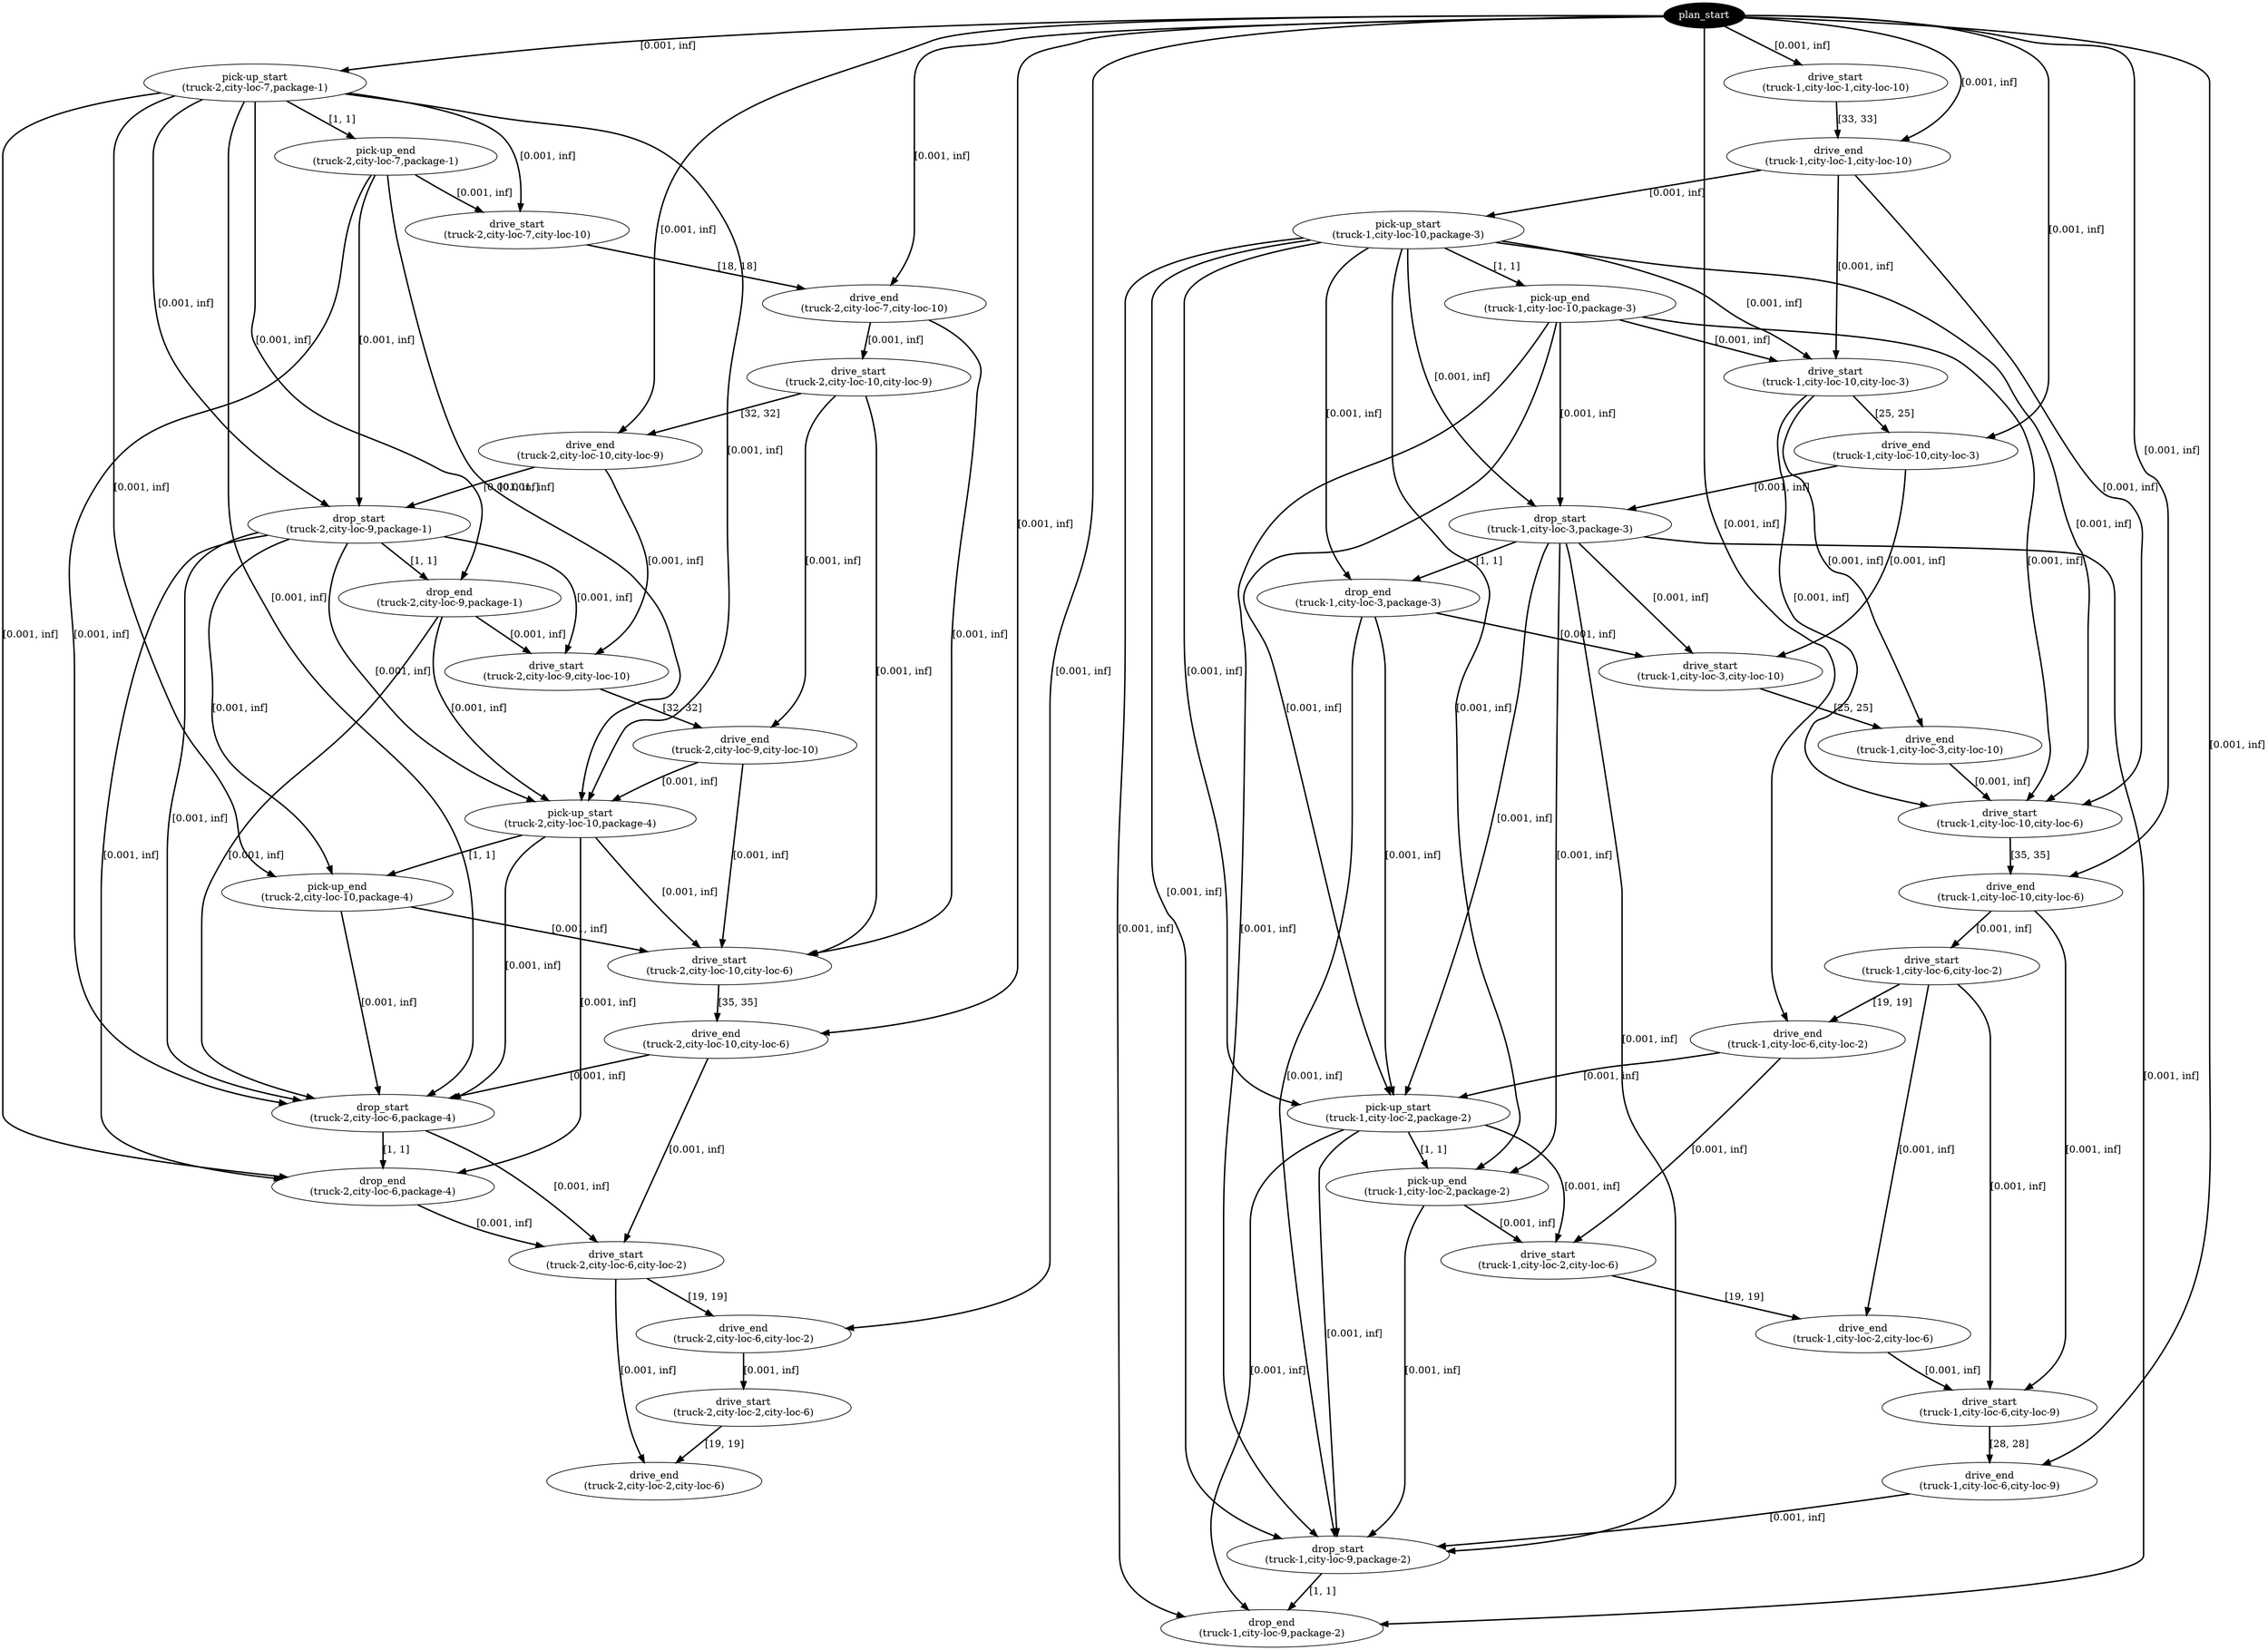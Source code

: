 digraph plan {
0[ label="plan_start",style=filled,fillcolor=black,fontcolor=white];
1[ label="pick-up_start
(truck-2,city-loc-7,package-1)"];
2[ label="pick-up_end
(truck-2,city-loc-7,package-1)"];
3[ label="drive_start
(truck-1,city-loc-1,city-loc-10)"];
4[ label="drive_end
(truck-1,city-loc-1,city-loc-10)"];
5[ label="drive_start
(truck-2,city-loc-7,city-loc-10)"];
6[ label="drive_end
(truck-2,city-loc-7,city-loc-10)"];
7[ label="drive_start
(truck-2,city-loc-10,city-loc-9)"];
8[ label="drive_end
(truck-2,city-loc-10,city-loc-9)"];
9[ label="pick-up_start
(truck-1,city-loc-10,package-3)"];
10[ label="pick-up_end
(truck-1,city-loc-10,package-3)"];
11[ label="drive_start
(truck-1,city-loc-10,city-loc-3)"];
12[ label="drive_end
(truck-1,city-loc-10,city-loc-3)"];
13[ label="drop_start
(truck-2,city-loc-9,package-1)"];
14[ label="drop_end
(truck-2,city-loc-9,package-1)"];
15[ label="drive_start
(truck-2,city-loc-9,city-loc-10)"];
16[ label="drive_end
(truck-2,city-loc-9,city-loc-10)"];
17[ label="drop_start
(truck-1,city-loc-3,package-3)"];
18[ label="drop_end
(truck-1,city-loc-3,package-3)"];
19[ label="drive_start
(truck-1,city-loc-3,city-loc-10)"];
20[ label="drive_end
(truck-1,city-loc-3,city-loc-10)"];
21[ label="pick-up_start
(truck-2,city-loc-10,package-4)"];
22[ label="pick-up_end
(truck-2,city-loc-10,package-4)"];
23[ label="drive_start
(truck-1,city-loc-10,city-loc-6)"];
24[ label="drive_end
(truck-1,city-loc-10,city-loc-6)"];
25[ label="drive_start
(truck-2,city-loc-10,city-loc-6)"];
26[ label="drive_end
(truck-2,city-loc-10,city-loc-6)"];
27[ label="drive_start
(truck-1,city-loc-6,city-loc-2)"];
28[ label="drive_end
(truck-1,city-loc-6,city-loc-2)"];
29[ label="drop_start
(truck-2,city-loc-6,package-4)"];
30[ label="drop_end
(truck-2,city-loc-6,package-4)"];
31[ label="drive_start
(truck-2,city-loc-6,city-loc-2)"];
32[ label="drive_end
(truck-2,city-loc-6,city-loc-2)"];
33[ label="pick-up_start
(truck-1,city-loc-2,package-2)"];
34[ label="pick-up_end
(truck-1,city-loc-2,package-2)"];
35[ label="drive_start
(truck-1,city-loc-2,city-loc-6)"];
36[ label="drive_end
(truck-1,city-loc-2,city-loc-6)"];
37[ label="drive_start
(truck-2,city-loc-2,city-loc-6)"];
38[ label="drive_end
(truck-2,city-loc-2,city-loc-6)"];
39[ label="drive_start
(truck-1,city-loc-6,city-loc-9)"];
40[ label="drive_end
(truck-1,city-loc-6,city-loc-9)"];
41[ label="drop_start
(truck-1,city-loc-9,package-2)"];
42[ label="drop_end
(truck-1,city-loc-9,package-2)"];
"0" -> "1" [ label="[0.001, inf]" , penwidth=2, color="black"]
"0" -> "3" [ label="[0.001, inf]" , penwidth=2, color="black"]
"1" -> "2" [ label="[1, 1]" , penwidth=2, color="black"]
"2" -> "5" [ label="[0.001, inf]" , penwidth=2, color="black"]
"1" -> "5" [ label="[0.001, inf]" , penwidth=2, color="black"]
"5" -> "6" [ label="[18, 18]" , penwidth=2, color="black"]
"0" -> "6" [ label="[0.001, inf]" , penwidth=2, color="black"]
"6" -> "7" [ label="[0.001, inf]" , penwidth=2, color="black"]
"3" -> "4" [ label="[33, 33]" , penwidth=2, color="black"]
"0" -> "4" [ label="[0.001, inf]" , penwidth=2, color="black"]
"4" -> "9" [ label="[0.001, inf]" , penwidth=2, color="black"]
"9" -> "10" [ label="[1, 1]" , penwidth=2, color="black"]
"4" -> "11" [ label="[0.001, inf]" , penwidth=2, color="black"]
"10" -> "11" [ label="[0.001, inf]" , penwidth=2, color="black"]
"9" -> "11" [ label="[0.001, inf]" , penwidth=2, color="black"]
"7" -> "8" [ label="[32, 32]" , penwidth=2, color="black"]
"0" -> "8" [ label="[0.001, inf]" , penwidth=2, color="black"]
"8" -> "13" [ label="[0.001, inf]" , penwidth=2, color="black"]
"2" -> "13" [ label="[0.001, inf]" , penwidth=2, color="black"]
"1" -> "13" [ label="[0.001, inf]" , penwidth=2, color="black"]
"13" -> "14" [ label="[1, 1]" , penwidth=2, color="black"]
"1" -> "14" [ label="[0.001, inf]" , penwidth=2, color="black"]
"8" -> "15" [ label="[0.001, inf]" , penwidth=2, color="black"]
"14" -> "15" [ label="[0.001, inf]" , penwidth=2, color="black"]
"13" -> "15" [ label="[0.001, inf]" , penwidth=2, color="black"]
"11" -> "12" [ label="[25, 25]" , penwidth=2, color="black"]
"0" -> "12" [ label="[0.001, inf]" , penwidth=2, color="black"]
"12" -> "17" [ label="[0.001, inf]" , penwidth=2, color="black"]
"10" -> "17" [ label="[0.001, inf]" , penwidth=2, color="black"]
"9" -> "17" [ label="[0.001, inf]" , penwidth=2, color="black"]
"17" -> "18" [ label="[1, 1]" , penwidth=2, color="black"]
"9" -> "18" [ label="[0.001, inf]" , penwidth=2, color="black"]
"12" -> "19" [ label="[0.001, inf]" , penwidth=2, color="black"]
"18" -> "19" [ label="[0.001, inf]" , penwidth=2, color="black"]
"17" -> "19" [ label="[0.001, inf]" , penwidth=2, color="black"]
"15" -> "16" [ label="[32, 32]" , penwidth=2, color="black"]
"7" -> "16" [ label="[0.001, inf]" , penwidth=2, color="black"]
"16" -> "21" [ label="[0.001, inf]" , penwidth=2, color="black"]
"14" -> "21" [ label="[0.001, inf]" , penwidth=2, color="black"]
"13" -> "21" [ label="[0.001, inf]" , penwidth=2, color="black"]
"2" -> "21" [ label="[0.001, inf]" , penwidth=2, color="black"]
"1" -> "21" [ label="[0.001, inf]" , penwidth=2, color="black"]
"19" -> "20" [ label="[25, 25]" , penwidth=2, color="black"]
"11" -> "20" [ label="[0.001, inf]" , penwidth=2, color="black"]
"21" -> "22" [ label="[1, 1]" , penwidth=2, color="black"]
"13" -> "22" [ label="[0.001, inf]" , penwidth=2, color="black"]
"1" -> "22" [ label="[0.001, inf]" , penwidth=2, color="black"]
"20" -> "23" [ label="[0.001, inf]" , penwidth=2, color="black"]
"11" -> "23" [ label="[0.001, inf]" , penwidth=2, color="black"]
"10" -> "23" [ label="[0.001, inf]" , penwidth=2, color="black"]
"9" -> "23" [ label="[0.001, inf]" , penwidth=2, color="black"]
"4" -> "23" [ label="[0.001, inf]" , penwidth=2, color="black"]
"16" -> "25" [ label="[0.001, inf]" , penwidth=2, color="black"]
"22" -> "25" [ label="[0.001, inf]" , penwidth=2, color="black"]
"21" -> "25" [ label="[0.001, inf]" , penwidth=2, color="black"]
"7" -> "25" [ label="[0.001, inf]" , penwidth=2, color="black"]
"6" -> "25" [ label="[0.001, inf]" , penwidth=2, color="black"]
"23" -> "24" [ label="[35, 35]" , penwidth=2, color="black"]
"0" -> "24" [ label="[0.001, inf]" , penwidth=2, color="black"]
"25" -> "26" [ label="[35, 35]" , penwidth=2, color="black"]
"0" -> "26" [ label="[0.001, inf]" , penwidth=2, color="black"]
"24" -> "27" [ label="[0.001, inf]" , penwidth=2, color="black"]
"26" -> "29" [ label="[0.001, inf]" , penwidth=2, color="black"]
"22" -> "29" [ label="[0.001, inf]" , penwidth=2, color="black"]
"21" -> "29" [ label="[0.001, inf]" , penwidth=2, color="black"]
"14" -> "29" [ label="[0.001, inf]" , penwidth=2, color="black"]
"13" -> "29" [ label="[0.001, inf]" , penwidth=2, color="black"]
"2" -> "29" [ label="[0.001, inf]" , penwidth=2, color="black"]
"1" -> "29" [ label="[0.001, inf]" , penwidth=2, color="black"]
"29" -> "30" [ label="[1, 1]" , penwidth=2, color="black"]
"21" -> "30" [ label="[0.001, inf]" , penwidth=2, color="black"]
"13" -> "30" [ label="[0.001, inf]" , penwidth=2, color="black"]
"1" -> "30" [ label="[0.001, inf]" , penwidth=2, color="black"]
"26" -> "31" [ label="[0.001, inf]" , penwidth=2, color="black"]
"30" -> "31" [ label="[0.001, inf]" , penwidth=2, color="black"]
"29" -> "31" [ label="[0.001, inf]" , penwidth=2, color="black"]
"27" -> "28" [ label="[19, 19]" , penwidth=2, color="black"]
"0" -> "28" [ label="[0.001, inf]" , penwidth=2, color="black"]
"28" -> "33" [ label="[0.001, inf]" , penwidth=2, color="black"]
"18" -> "33" [ label="[0.001, inf]" , penwidth=2, color="black"]
"17" -> "33" [ label="[0.001, inf]" , penwidth=2, color="black"]
"10" -> "33" [ label="[0.001, inf]" , penwidth=2, color="black"]
"9" -> "33" [ label="[0.001, inf]" , penwidth=2, color="black"]
"31" -> "32" [ label="[19, 19]" , penwidth=2, color="black"]
"0" -> "32" [ label="[0.001, inf]" , penwidth=2, color="black"]
"33" -> "34" [ label="[1, 1]" , penwidth=2, color="black"]
"17" -> "34" [ label="[0.001, inf]" , penwidth=2, color="black"]
"9" -> "34" [ label="[0.001, inf]" , penwidth=2, color="black"]
"28" -> "35" [ label="[0.001, inf]" , penwidth=2, color="black"]
"34" -> "35" [ label="[0.001, inf]" , penwidth=2, color="black"]
"33" -> "35" [ label="[0.001, inf]" , penwidth=2, color="black"]
"32" -> "37" [ label="[0.001, inf]" , penwidth=2, color="black"]
"35" -> "36" [ label="[19, 19]" , penwidth=2, color="black"]
"27" -> "36" [ label="[0.001, inf]" , penwidth=2, color="black"]
"37" -> "38" [ label="[19, 19]" , penwidth=2, color="black"]
"31" -> "38" [ label="[0.001, inf]" , penwidth=2, color="black"]
"36" -> "39" [ label="[0.001, inf]" , penwidth=2, color="black"]
"27" -> "39" [ label="[0.001, inf]" , penwidth=2, color="black"]
"24" -> "39" [ label="[0.001, inf]" , penwidth=2, color="black"]
"39" -> "40" [ label="[28, 28]" , penwidth=2, color="black"]
"0" -> "40" [ label="[0.001, inf]" , penwidth=2, color="black"]
"40" -> "41" [ label="[0.001, inf]" , penwidth=2, color="black"]
"34" -> "41" [ label="[0.001, inf]" , penwidth=2, color="black"]
"33" -> "41" [ label="[0.001, inf]" , penwidth=2, color="black"]
"18" -> "41" [ label="[0.001, inf]" , penwidth=2, color="black"]
"17" -> "41" [ label="[0.001, inf]" , penwidth=2, color="black"]
"10" -> "41" [ label="[0.001, inf]" , penwidth=2, color="black"]
"9" -> "41" [ label="[0.001, inf]" , penwidth=2, color="black"]
"41" -> "42" [ label="[1, 1]" , penwidth=2, color="black"]
"33" -> "42" [ label="[0.001, inf]" , penwidth=2, color="black"]
"17" -> "42" [ label="[0.001, inf]" , penwidth=2, color="black"]
"9" -> "42" [ label="[0.001, inf]" , penwidth=2, color="black"]
}
